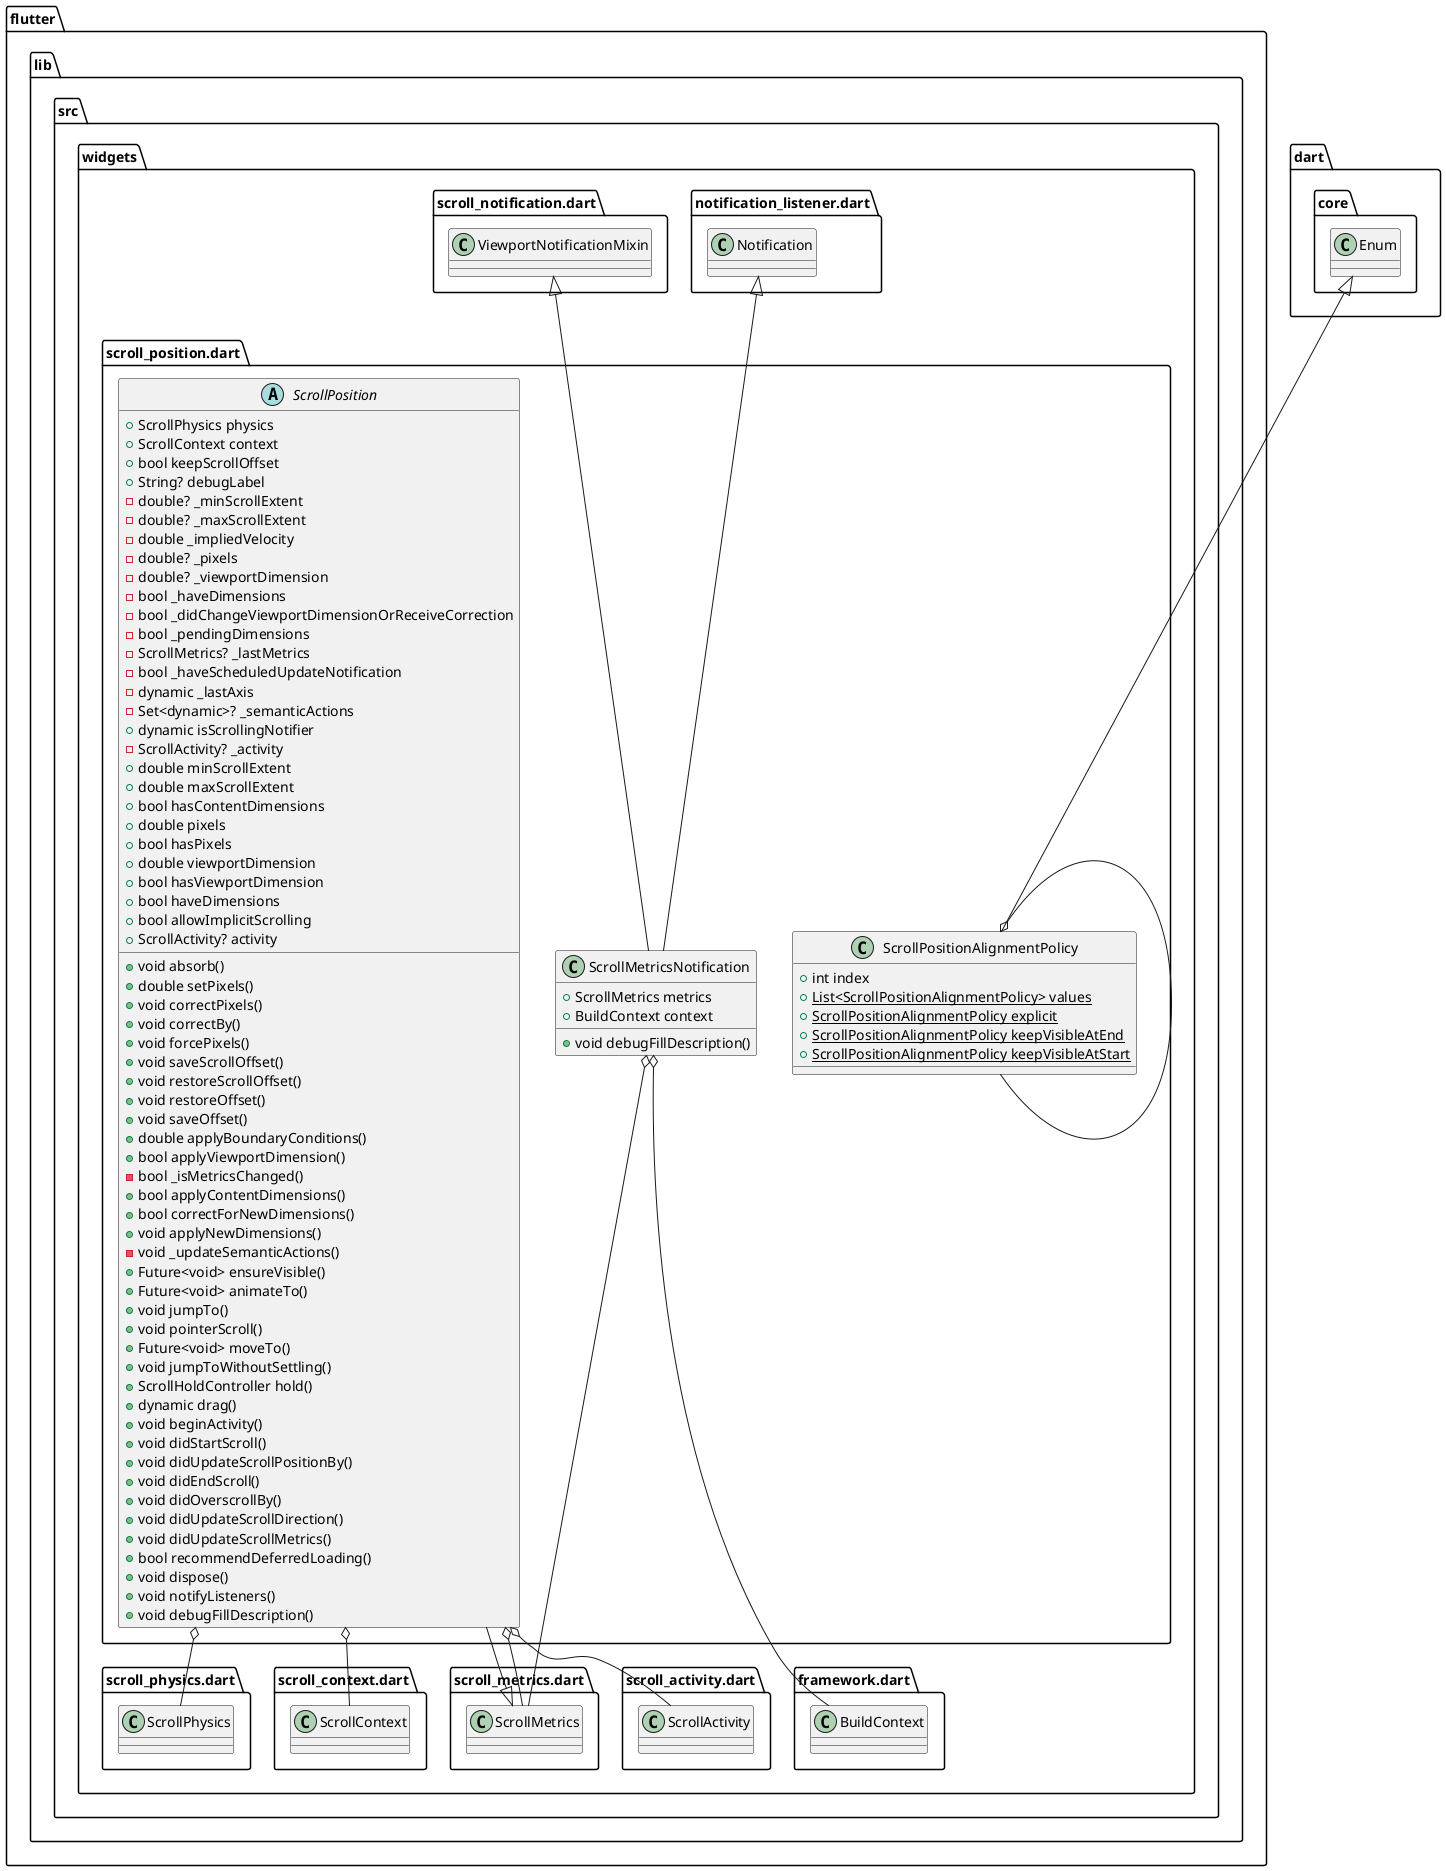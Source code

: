 @startuml
set namespaceSeparator ::

abstract class "flutter::lib::src::widgets::scroll_position.dart::ScrollPosition" {
  +ScrollPhysics physics
  +ScrollContext context
  +bool keepScrollOffset
  +String? debugLabel
  -double? _minScrollExtent
  -double? _maxScrollExtent
  -double _impliedVelocity
  -double? _pixels
  -double? _viewportDimension
  -bool _haveDimensions
  -bool _didChangeViewportDimensionOrReceiveCorrection
  -bool _pendingDimensions
  -ScrollMetrics? _lastMetrics
  -bool _haveScheduledUpdateNotification
  -dynamic _lastAxis
  -Set<dynamic>? _semanticActions
  +dynamic isScrollingNotifier
  -ScrollActivity? _activity
  +double minScrollExtent
  +double maxScrollExtent
  +bool hasContentDimensions
  +double pixels
  +bool hasPixels
  +double viewportDimension
  +bool hasViewportDimension
  +bool haveDimensions
  +bool allowImplicitScrolling
  +ScrollActivity? activity
  +void absorb()
  +double setPixels()
  +void correctPixels()
  +void correctBy()
  +void forcePixels()
  +void saveScrollOffset()
  +void restoreScrollOffset()
  +void restoreOffset()
  +void saveOffset()
  +double applyBoundaryConditions()
  +bool applyViewportDimension()
  -bool _isMetricsChanged()
  +bool applyContentDimensions()
  +bool correctForNewDimensions()
  +void applyNewDimensions()
  -void _updateSemanticActions()
  +Future<void> ensureVisible()
  +Future<void> animateTo()
  +void jumpTo()
  +void pointerScroll()
  +Future<void> moveTo()
  +void jumpToWithoutSettling()
  +ScrollHoldController hold()
  +dynamic drag()
  +void beginActivity()
  +void didStartScroll()
  +void didUpdateScrollPositionBy()
  +void didEndScroll()
  +void didOverscrollBy()
  +void didUpdateScrollDirection()
  +void didUpdateScrollMetrics()
  +bool recommendDeferredLoading()
  +void dispose()
  +void notifyListeners()
  +void debugFillDescription()
}

"flutter::lib::src::widgets::scroll_position.dart::ScrollPosition" o-- "flutter::lib::src::widgets::scroll_physics.dart::ScrollPhysics"
"flutter::lib::src::widgets::scroll_position.dart::ScrollPosition" o-- "flutter::lib::src::widgets::scroll_context.dart::ScrollContext"
"flutter::lib::src::widgets::scroll_position.dart::ScrollPosition" o-- "flutter::lib::src::widgets::scroll_metrics.dart::ScrollMetrics"
"flutter::lib::src::widgets::scroll_position.dart::ScrollPosition" o-- "flutter::lib::src::widgets::scroll_activity.dart::ScrollActivity"
"flutter::lib::src::widgets::scroll_metrics.dart::ScrollMetrics" <|-- "flutter::lib::src::widgets::scroll_position.dart::ScrollPosition"

class "flutter::lib::src::widgets::scroll_position.dart::ScrollMetricsNotification" {
  +ScrollMetrics metrics
  +BuildContext context
  +void debugFillDescription()
}

"flutter::lib::src::widgets::scroll_position.dart::ScrollMetricsNotification" o-- "flutter::lib::src::widgets::scroll_metrics.dart::ScrollMetrics"
"flutter::lib::src::widgets::scroll_position.dart::ScrollMetricsNotification" o-- "flutter::lib::src::widgets::framework.dart::BuildContext"
"flutter::lib::src::widgets::notification_listener.dart::Notification" <|-- "flutter::lib::src::widgets::scroll_position.dart::ScrollMetricsNotification"
"flutter::lib::src::widgets::scroll_notification.dart::ViewportNotificationMixin" <|-- "flutter::lib::src::widgets::scroll_position.dart::ScrollMetricsNotification"

class "flutter::lib::src::widgets::scroll_position.dart::ScrollPositionAlignmentPolicy" {
  +int index
  {static} +List<ScrollPositionAlignmentPolicy> values
  {static} +ScrollPositionAlignmentPolicy explicit
  {static} +ScrollPositionAlignmentPolicy keepVisibleAtEnd
  {static} +ScrollPositionAlignmentPolicy keepVisibleAtStart
}

"flutter::lib::src::widgets::scroll_position.dart::ScrollPositionAlignmentPolicy" o-- "flutter::lib::src::widgets::scroll_position.dart::ScrollPositionAlignmentPolicy"
"dart::core::Enum" <|-- "flutter::lib::src::widgets::scroll_position.dart::ScrollPositionAlignmentPolicy"


@enduml
